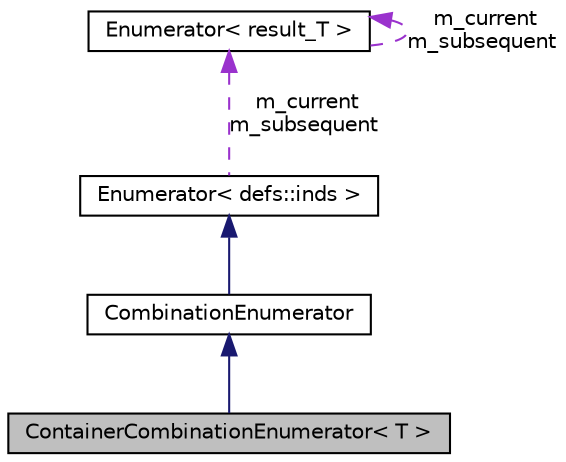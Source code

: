 digraph "ContainerCombinationEnumerator&lt; T &gt;"
{
  edge [fontname="Helvetica",fontsize="10",labelfontname="Helvetica",labelfontsize="10"];
  node [fontname="Helvetica",fontsize="10",shape=record];
  Node1 [label="ContainerCombinationEnumerator\< T \>",height=0.2,width=0.4,color="black", fillcolor="grey75", style="filled", fontcolor="black"];
  Node2 -> Node1 [dir="back",color="midnightblue",fontsize="10",style="solid"];
  Node2 [label="CombinationEnumerator",height=0.2,width=0.4,color="black", fillcolor="white", style="filled",URL="$classCombinationEnumerator.html"];
  Node3 -> Node2 [dir="back",color="midnightblue",fontsize="10",style="solid"];
  Node3 [label="Enumerator\< defs::inds \>",height=0.2,width=0.4,color="black", fillcolor="white", style="filled",URL="$classEnumerator.html"];
  Node4 -> Node3 [dir="back",color="darkorchid3",fontsize="10",style="dashed",label=" m_current\nm_subsequent" ];
  Node4 [label="Enumerator\< result_T \>",height=0.2,width=0.4,color="black", fillcolor="white", style="filled",URL="$classEnumerator.html"];
  Node4 -> Node4 [dir="back",color="darkorchid3",fontsize="10",style="dashed",label=" m_current\nm_subsequent" ];
}
